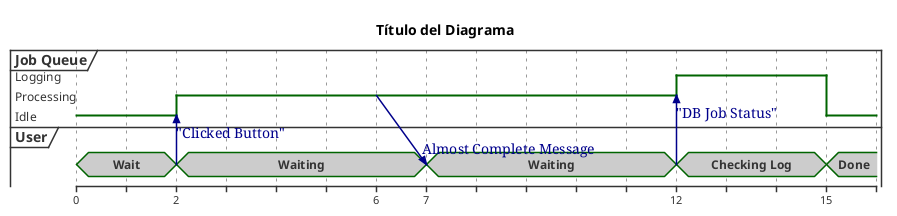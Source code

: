 @startuml Samples
    skin rose
    skinparam classFontName Calibri
    skinparam shadowing false

    title Título del Diagrama
'==================================

robust "Job Queue" as JQ
concise "User" as U

@0
JQ is Idle
U is "Wait"

@2
JQ is Processing
U is Waiting
U -> JQ : "Clicked Button"

@6
JQ -> U@+1 : Almost Complete Message

@7
U is "Waiting"

@12
U -> JQ : "DB Job Status"
JQ is Logging
U is "Checking Log"

@15
JQ is Idle
U is Done

@enduml